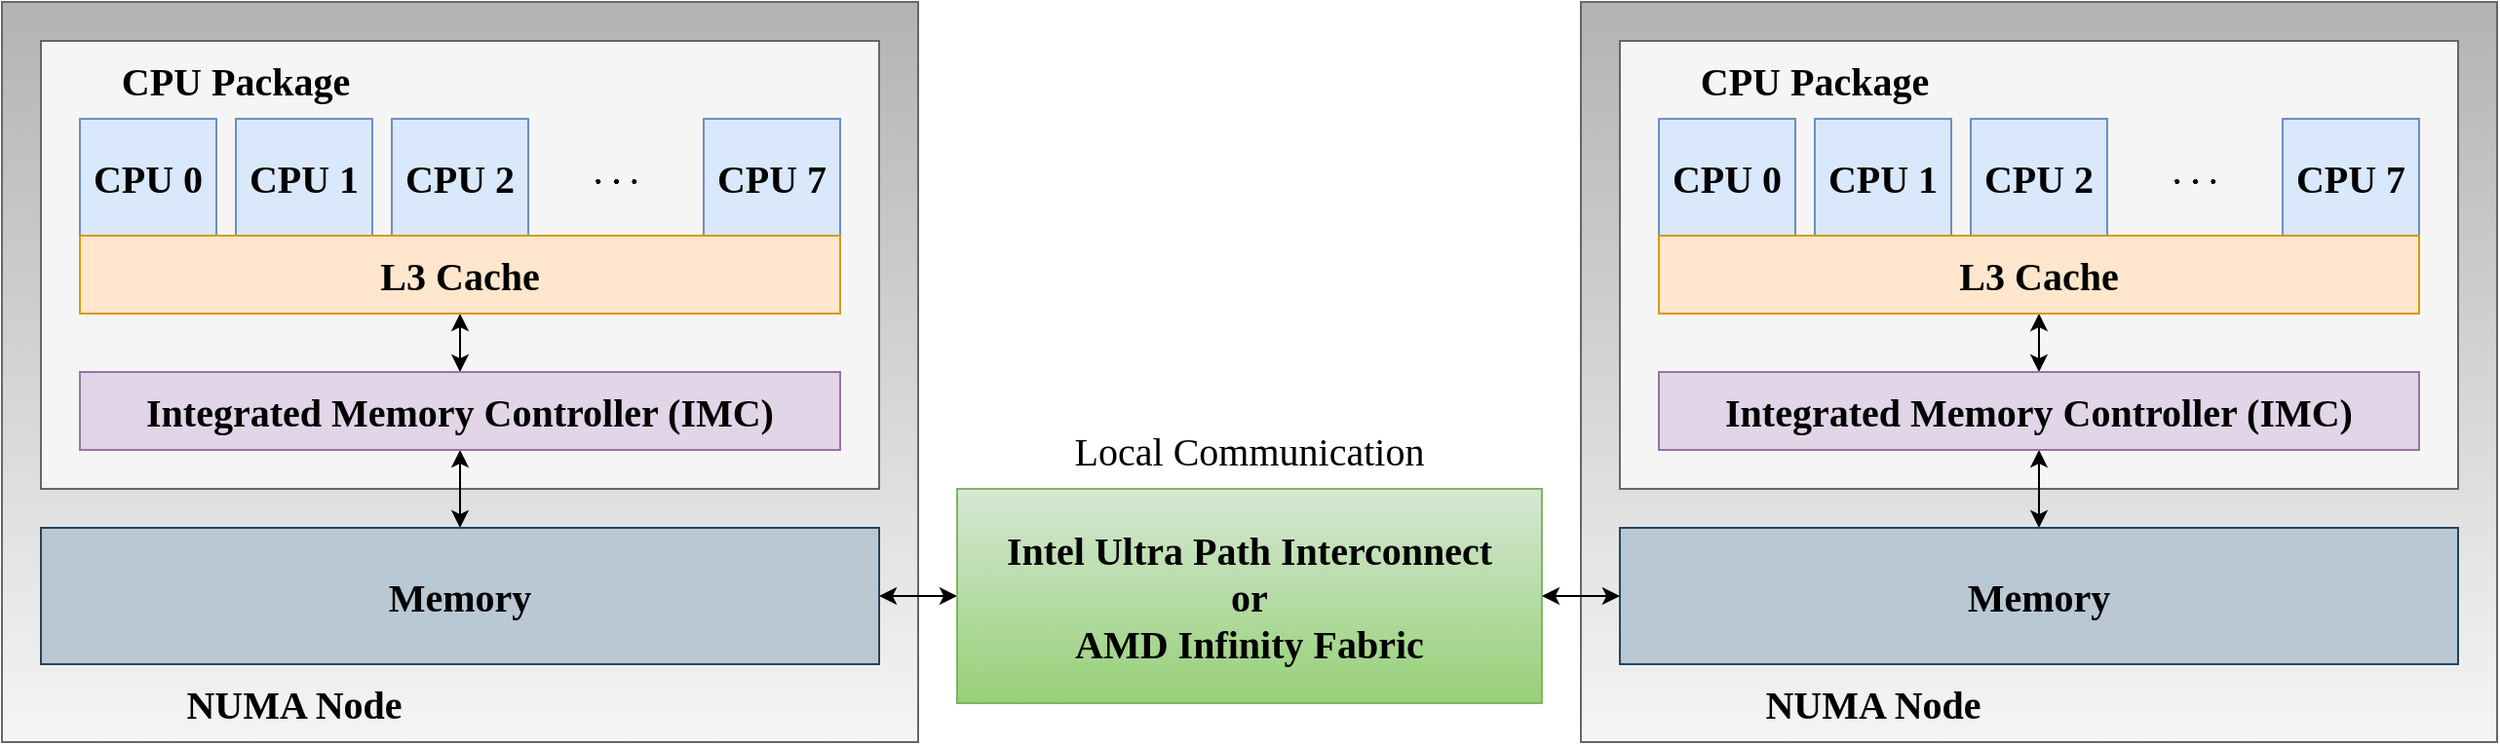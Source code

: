 <mxfile version="24.7.17">
  <diagram name="第 1 页" id="PfcpaKFkW6wH5n-UHql-">
    <mxGraphModel dx="2474" dy="1596" grid="1" gridSize="10" guides="1" tooltips="1" connect="1" arrows="1" fold="1" page="0" pageScale="1" pageWidth="827" pageHeight="1169" math="1" shadow="0">
      <root>
        <mxCell id="0" />
        <mxCell id="1" parent="0" />
        <mxCell id="k2BlTGQgXNoSFTpeEbUB-14" value="" style="rounded=0;whiteSpace=wrap;html=1;strokeColor=#666666;align=center;verticalAlign=middle;fontFamily=HarmonyOS Sans SC;fontSize=20;fillColor=#f5f5f5;gradientColor=#b3b3b3;gradientDirection=north;" parent="1" vertex="1">
          <mxGeometry x="-20" y="-20" width="470" height="380" as="geometry" />
        </mxCell>
        <mxCell id="k2BlTGQgXNoSFTpeEbUB-1" value="" style="rounded=0;whiteSpace=wrap;html=1;fontFamily=HarmonyOS Sans SC;fontSize=20;fillColor=#f5f5f5;strokeColor=#666666;fontColor=#333333;" parent="1" vertex="1">
          <mxGeometry width="430" height="230" as="geometry" />
        </mxCell>
        <mxCell id="k2BlTGQgXNoSFTpeEbUB-2" value="CPU Package" style="text;html=1;align=center;verticalAlign=middle;whiteSpace=wrap;rounded=0;fontFamily=HarmonyOS Sans SC;fontSize=20;fontStyle=1" parent="1" vertex="1">
          <mxGeometry width="200" height="40" as="geometry" />
        </mxCell>
        <mxCell id="k2BlTGQgXNoSFTpeEbUB-3" value="CPU 0" style="rounded=0;whiteSpace=wrap;html=1;fontFamily=HarmonyOS Sans SC;fontSize=20;fillColor=#dae8fc;strokeColor=#6c8ebf;fontStyle=1" parent="1" vertex="1">
          <mxGeometry x="20" y="40" width="70" height="60" as="geometry" />
        </mxCell>
        <mxCell id="k2BlTGQgXNoSFTpeEbUB-4" value="CPU 1" style="rounded=0;whiteSpace=wrap;html=1;fontFamily=HarmonyOS Sans SC;fontSize=20;fillColor=#dae8fc;strokeColor=#6c8ebf;fontStyle=1" parent="1" vertex="1">
          <mxGeometry x="100" y="40" width="70" height="60" as="geometry" />
        </mxCell>
        <mxCell id="k2BlTGQgXNoSFTpeEbUB-5" value="CPU 2" style="rounded=0;whiteSpace=wrap;html=1;fontFamily=HarmonyOS Sans SC;fontSize=20;fillColor=#dae8fc;strokeColor=#6c8ebf;fontStyle=1" parent="1" vertex="1">
          <mxGeometry x="180" y="40" width="70" height="60" as="geometry" />
        </mxCell>
        <mxCell id="k2BlTGQgXNoSFTpeEbUB-6" value="CPU 7" style="rounded=0;whiteSpace=wrap;html=1;fontFamily=HarmonyOS Sans SC;fontSize=20;fillColor=#dae8fc;strokeColor=#6c8ebf;fontStyle=1" parent="1" vertex="1">
          <mxGeometry x="340" y="40" width="70" height="60" as="geometry" />
        </mxCell>
        <mxCell id="k2BlTGQgXNoSFTpeEbUB-7" value="\(\cdots\)" style="text;html=1;align=center;verticalAlign=middle;whiteSpace=wrap;rounded=0;fontFamily=HarmonyOS Sans SC;fontSize=20;fontStyle=1" parent="1" vertex="1">
          <mxGeometry x="260" y="40" width="70" height="60" as="geometry" />
        </mxCell>
        <mxCell id="k2BlTGQgXNoSFTpeEbUB-11" value="" style="edgeStyle=orthogonalEdgeStyle;rounded=0;orthogonalLoop=1;jettySize=auto;html=1;fontFamily=HarmonyOS Sans SC;fontSize=20;fontColor=default;startArrow=classic;startFill=1;" parent="1" source="k2BlTGQgXNoSFTpeEbUB-8" target="k2BlTGQgXNoSFTpeEbUB-10" edge="1">
          <mxGeometry relative="1" as="geometry" />
        </mxCell>
        <mxCell id="k2BlTGQgXNoSFTpeEbUB-8" value="L3 Cache" style="rounded=0;whiteSpace=wrap;html=1;fontFamily=HarmonyOS Sans SC;fontSize=20;fillColor=#ffe6cc;strokeColor=#d79b00;fontStyle=1" parent="1" vertex="1">
          <mxGeometry x="20" y="100" width="390" height="40" as="geometry" />
        </mxCell>
        <mxCell id="k2BlTGQgXNoSFTpeEbUB-13" style="edgeStyle=orthogonalEdgeStyle;rounded=0;orthogonalLoop=1;jettySize=auto;html=1;fontFamily=HarmonyOS Sans SC;fontSize=20;fontColor=default;startArrow=classic;startFill=1;" parent="1" source="k2BlTGQgXNoSFTpeEbUB-10" target="k2BlTGQgXNoSFTpeEbUB-12" edge="1">
          <mxGeometry relative="1" as="geometry" />
        </mxCell>
        <mxCell id="k2BlTGQgXNoSFTpeEbUB-10" value="Integrated Memory Controller (IMC)" style="rounded=0;whiteSpace=wrap;html=1;strokeColor=#9673a6;align=center;verticalAlign=middle;fontFamily=HarmonyOS Sans SC;fontSize=20;fillColor=#e1d5e7;fontStyle=1" parent="1" vertex="1">
          <mxGeometry x="20" y="170" width="390" height="40" as="geometry" />
        </mxCell>
        <mxCell id="k2BlTGQgXNoSFTpeEbUB-32" style="edgeStyle=orthogonalEdgeStyle;rounded=0;orthogonalLoop=1;jettySize=auto;html=1;fontFamily=HarmonyOS Sans SC;fontSize=20;fontColor=default;startArrow=classic;startFill=1;" parent="1" source="k2BlTGQgXNoSFTpeEbUB-12" target="k2BlTGQgXNoSFTpeEbUB-31" edge="1">
          <mxGeometry relative="1" as="geometry" />
        </mxCell>
        <mxCell id="k2BlTGQgXNoSFTpeEbUB-12" value="Memory" style="rounded=0;whiteSpace=wrap;html=1;strokeColor=#23445d;align=center;verticalAlign=middle;fontFamily=HarmonyOS Sans SC;fontSize=20;fillColor=#bac8d3;fontStyle=1" parent="1" vertex="1">
          <mxGeometry y="250" width="430" height="70" as="geometry" />
        </mxCell>
        <mxCell id="k2BlTGQgXNoSFTpeEbUB-16" value="NUMA Node" style="text;html=1;align=center;verticalAlign=middle;whiteSpace=wrap;rounded=0;fontFamily=HarmonyOS Sans SC;fontSize=20;fontColor=default;fontStyle=1" parent="1" vertex="1">
          <mxGeometry x="-20" y="320" width="300" height="40" as="geometry" />
        </mxCell>
        <mxCell id="k2BlTGQgXNoSFTpeEbUB-31" value="Intel Ultra Path&amp;nbsp;&lt;span style=&quot;background-color: initial;&quot;&gt;Interconnect&lt;/span&gt;&lt;div&gt;or&lt;/div&gt;&lt;div&gt;AMD Infinity Fabric&lt;/div&gt;" style="rounded=0;whiteSpace=wrap;html=1;strokeColor=#82b366;align=center;verticalAlign=middle;fontFamily=HarmonyOS Sans SC;fontSize=20;fillColor=#d5e8d4;gradientColor=#97d077;fontStyle=1" parent="1" vertex="1">
          <mxGeometry x="470" y="230" width="300" height="110" as="geometry" />
        </mxCell>
        <mxCell id="tFqcb7oYxs_7QlpbwW7l-1" value="" style="rounded=0;whiteSpace=wrap;html=1;strokeColor=#666666;align=center;verticalAlign=middle;fontFamily=HarmonyOS Sans SC;fontSize=20;fillColor=#f5f5f5;gradientColor=#b3b3b3;gradientDirection=north;" parent="1" vertex="1">
          <mxGeometry x="790" y="-20" width="470" height="380" as="geometry" />
        </mxCell>
        <mxCell id="tFqcb7oYxs_7QlpbwW7l-2" value="" style="rounded=0;whiteSpace=wrap;html=1;fontFamily=HarmonyOS Sans SC;fontSize=20;fillColor=#f5f5f5;strokeColor=#666666;fontColor=#333333;" parent="1" vertex="1">
          <mxGeometry x="810" width="430" height="230" as="geometry" />
        </mxCell>
        <mxCell id="tFqcb7oYxs_7QlpbwW7l-3" value="CPU Package" style="text;html=1;align=center;verticalAlign=middle;whiteSpace=wrap;rounded=0;fontFamily=HarmonyOS Sans SC;fontSize=20;fontStyle=1" parent="1" vertex="1">
          <mxGeometry x="810" width="200" height="40" as="geometry" />
        </mxCell>
        <mxCell id="tFqcb7oYxs_7QlpbwW7l-4" value="CPU 0" style="rounded=0;whiteSpace=wrap;html=1;fontFamily=HarmonyOS Sans SC;fontSize=20;fillColor=#dae8fc;strokeColor=#6c8ebf;fontStyle=1" parent="1" vertex="1">
          <mxGeometry x="830" y="40" width="70" height="60" as="geometry" />
        </mxCell>
        <mxCell id="tFqcb7oYxs_7QlpbwW7l-5" value="CPU 1" style="rounded=0;whiteSpace=wrap;html=1;fontFamily=HarmonyOS Sans SC;fontSize=20;fillColor=#dae8fc;strokeColor=#6c8ebf;fontStyle=1" parent="1" vertex="1">
          <mxGeometry x="910" y="40" width="70" height="60" as="geometry" />
        </mxCell>
        <mxCell id="tFqcb7oYxs_7QlpbwW7l-6" value="CPU 2" style="rounded=0;whiteSpace=wrap;html=1;fontFamily=HarmonyOS Sans SC;fontSize=20;fillColor=#dae8fc;strokeColor=#6c8ebf;fontStyle=1" parent="1" vertex="1">
          <mxGeometry x="990" y="40" width="70" height="60" as="geometry" />
        </mxCell>
        <mxCell id="tFqcb7oYxs_7QlpbwW7l-7" value="CPU 7" style="rounded=0;whiteSpace=wrap;html=1;fontFamily=HarmonyOS Sans SC;fontSize=20;fillColor=#dae8fc;strokeColor=#6c8ebf;fontStyle=1" parent="1" vertex="1">
          <mxGeometry x="1150" y="40" width="70" height="60" as="geometry" />
        </mxCell>
        <mxCell id="tFqcb7oYxs_7QlpbwW7l-8" value="\(\cdots\)" style="text;html=1;align=center;verticalAlign=middle;whiteSpace=wrap;rounded=0;fontFamily=HarmonyOS Sans SC;fontSize=20;fontStyle=1" parent="1" vertex="1">
          <mxGeometry x="1070" y="40" width="70" height="60" as="geometry" />
        </mxCell>
        <mxCell id="tFqcb7oYxs_7QlpbwW7l-9" value="" style="edgeStyle=orthogonalEdgeStyle;rounded=0;orthogonalLoop=1;jettySize=auto;html=1;fontFamily=HarmonyOS Sans SC;fontSize=20;fontColor=default;startArrow=classic;startFill=1;" parent="1" source="tFqcb7oYxs_7QlpbwW7l-10" target="tFqcb7oYxs_7QlpbwW7l-12" edge="1">
          <mxGeometry relative="1" as="geometry" />
        </mxCell>
        <mxCell id="tFqcb7oYxs_7QlpbwW7l-10" value="L3 Cache" style="rounded=0;whiteSpace=wrap;html=1;fontFamily=HarmonyOS Sans SC;fontSize=20;fillColor=#ffe6cc;strokeColor=#d79b00;fontStyle=1" parent="1" vertex="1">
          <mxGeometry x="830" y="100" width="390" height="40" as="geometry" />
        </mxCell>
        <mxCell id="tFqcb7oYxs_7QlpbwW7l-11" style="edgeStyle=orthogonalEdgeStyle;rounded=0;orthogonalLoop=1;jettySize=auto;html=1;fontFamily=HarmonyOS Sans SC;fontSize=20;fontColor=default;startArrow=classic;startFill=1;" parent="1" source="tFqcb7oYxs_7QlpbwW7l-12" target="tFqcb7oYxs_7QlpbwW7l-13" edge="1">
          <mxGeometry relative="1" as="geometry" />
        </mxCell>
        <mxCell id="tFqcb7oYxs_7QlpbwW7l-12" value="Integrated Memory Controller (IMC)" style="rounded=0;whiteSpace=wrap;html=1;strokeColor=#9673a6;align=center;verticalAlign=middle;fontFamily=HarmonyOS Sans SC;fontSize=20;fillColor=#e1d5e7;fontStyle=1" parent="1" vertex="1">
          <mxGeometry x="830" y="170" width="390" height="40" as="geometry" />
        </mxCell>
        <mxCell id="tFqcb7oYxs_7QlpbwW7l-13" value="Memory" style="rounded=0;whiteSpace=wrap;html=1;strokeColor=#23445d;align=center;verticalAlign=middle;fontFamily=HarmonyOS Sans SC;fontSize=20;fillColor=#bac8d3;fontStyle=1" parent="1" vertex="1">
          <mxGeometry x="810" y="250" width="430" height="70" as="geometry" />
        </mxCell>
        <mxCell id="tFqcb7oYxs_7QlpbwW7l-14" value="NUMA Node" style="text;html=1;align=center;verticalAlign=middle;whiteSpace=wrap;rounded=0;fontFamily=HarmonyOS Sans SC;fontSize=20;fontColor=default;fontStyle=1" parent="1" vertex="1">
          <mxGeometry x="790" y="320" width="300" height="40" as="geometry" />
        </mxCell>
        <mxCell id="tFqcb7oYxs_7QlpbwW7l-15" style="edgeStyle=orthogonalEdgeStyle;rounded=0;orthogonalLoop=1;jettySize=auto;html=1;startArrow=classic;startFill=1;" parent="1" source="k2BlTGQgXNoSFTpeEbUB-31" target="tFqcb7oYxs_7QlpbwW7l-13" edge="1">
          <mxGeometry relative="1" as="geometry" />
        </mxCell>
        <mxCell id="hwvJAckft_SSgwmpNBlm-1" value="Local Communication" style="text;html=1;align=center;verticalAlign=middle;whiteSpace=wrap;rounded=0;fontFamily=HarmonyOS Sans SC;fontSize=20;" vertex="1" parent="1">
          <mxGeometry x="470" y="190" width="300" height="40" as="geometry" />
        </mxCell>
      </root>
    </mxGraphModel>
  </diagram>
</mxfile>
